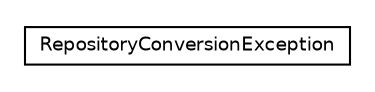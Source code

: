 #!/usr/local/bin/dot
#
# Class diagram 
# Generated by UmlGraph version 4.6 (http://www.spinellis.gr/sw/umlgraph)
#

digraph G {
	edge [fontname="Helvetica",fontsize=10,labelfontname="Helvetica",labelfontsize=10];
	node [fontname="Helvetica",fontsize=10,shape=plaintext];
	// org.apache.maven.archiva.converter.RepositoryConversionException
	c21013 [label=<<table border="0" cellborder="1" cellspacing="0" cellpadding="2" port="p" href="./RepositoryConversionException.html">
		<tr><td><table border="0" cellspacing="0" cellpadding="1">
			<tr><td> RepositoryConversionException </td></tr>
		</table></td></tr>
		</table>>, fontname="Helvetica", fontcolor="black", fontsize=9.0];
}


